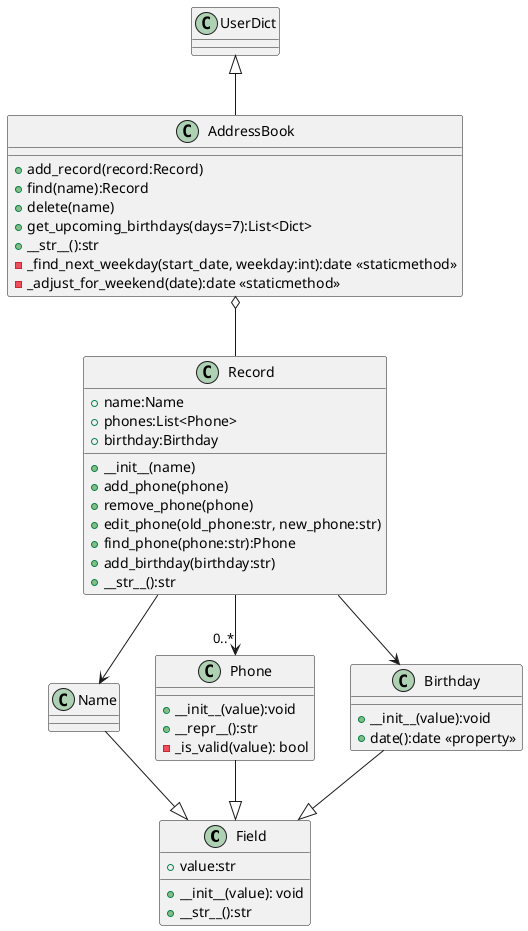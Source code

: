 # PlantUML code for UML Class Diagrams 
@startuml
top to bottom direction

class Field {
    +value:str
    +__init__(value): void
    +__str__():str
}

class Name {
}

class Phone {
    +__init__(value):void
    +__repr__():str
    -_is_valid(value): bool
}
class Birthday {
    +__init__(value):void
    +date():date <<property>>
}

Name --|> Field
Phone --|> Field
Birthday --|> Field

class Record{
    +name:Name
    +phones:List<Phone>
    +birthday:Birthday
    + __init__(name)
    + add_phone(phone)
    + remove_phone(phone)
    + edit_phone(old_phone:str, new_phone:str)
    + find_phone(phone:str):Phone
    + add_birthday(birthday:str)
    + __str__():str
}

Record --> Name         
Record --> "0..*" Phone 
Record --> Birthday     

class AddressBook{
    + add_record(record:Record)
    + find(name):Record
    + delete(name)
    + get_upcoming_birthdays(days=7):List<Dict>
    + __str__():str
    - _find_next_weekday(start_date, weekday:int):date <<staticmethod>>
    - _adjust_for_weekend(date):date <<staticmethod>>
}

UserDict <|-- AddressBook
AddressBook o-- Record

@enduml